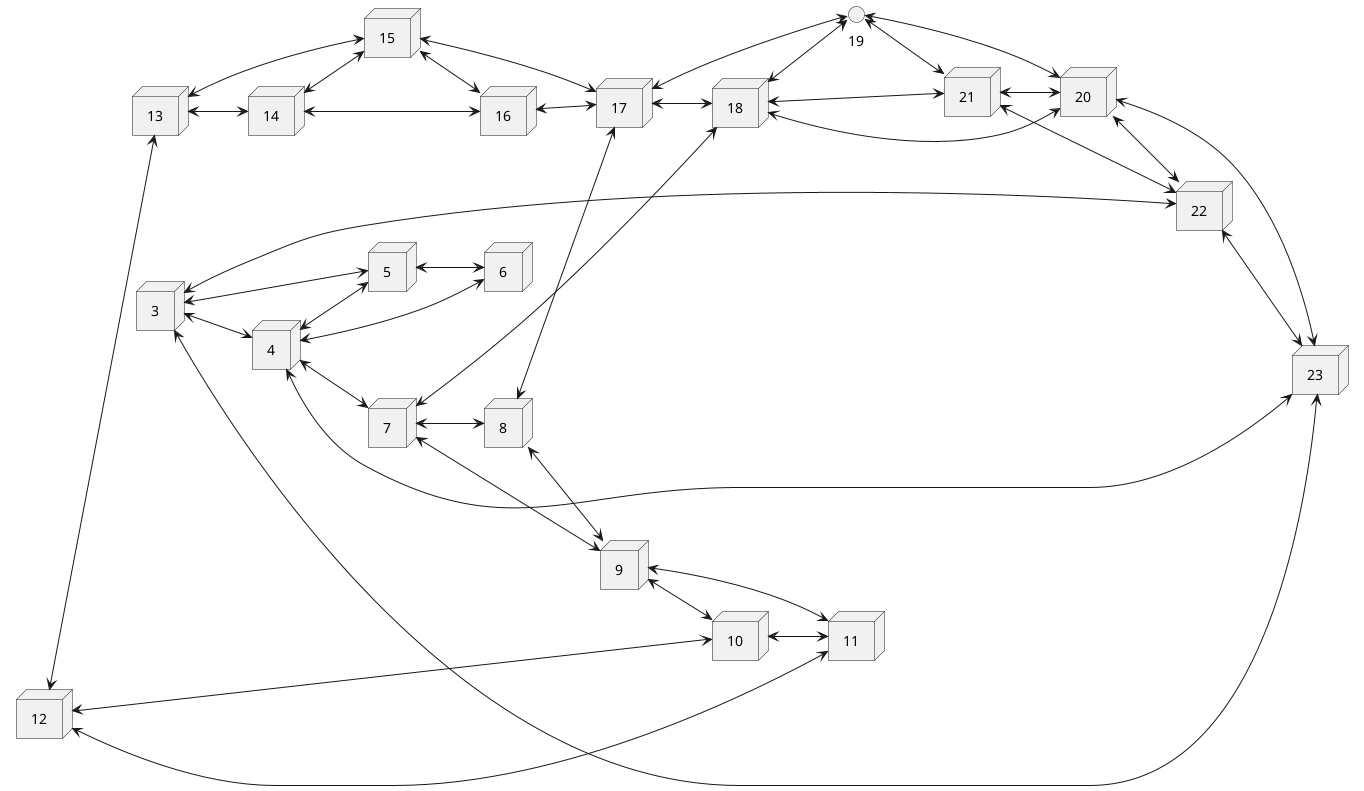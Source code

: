@startuml
left to right direction

node 3
node 4
node 5
node 6
node 7
node 8
node 9
node 10
node 11
node 12
node 13
node 14
node 15
node 16
node 17
node 18
node 17
node 20
node 21
node 22
node 23

12 <--> 10
12 <--> 11
12 <--> 13
13 <--> 15
13 <--> 14
14 <--> 15
14 <--> 16
15 <--> 16
15 <--> 17
16 <--> 17
17 <--> 18
17 <--> 19
18 <--> 19
18 <--> 20
18 <--> 21
19 <--> 20
19 <--> 21
21 <--> 20
21 <--> 22
20 <--> 22
20 <--> 23
22 <--> 23
22 <--> 3
23 <--> 3
23 <--> 4
3 <--> 4
3 <--> 5
4 <--> 5
5 <--> 6
6 <--> 4
4 <--> 7
7 <--> 18
7 <--> 8
7 <--> 9
8 <--> 17
8 <--> 9
9 <--> 10
9 <--> 11
10 <--> 11



@enduml
